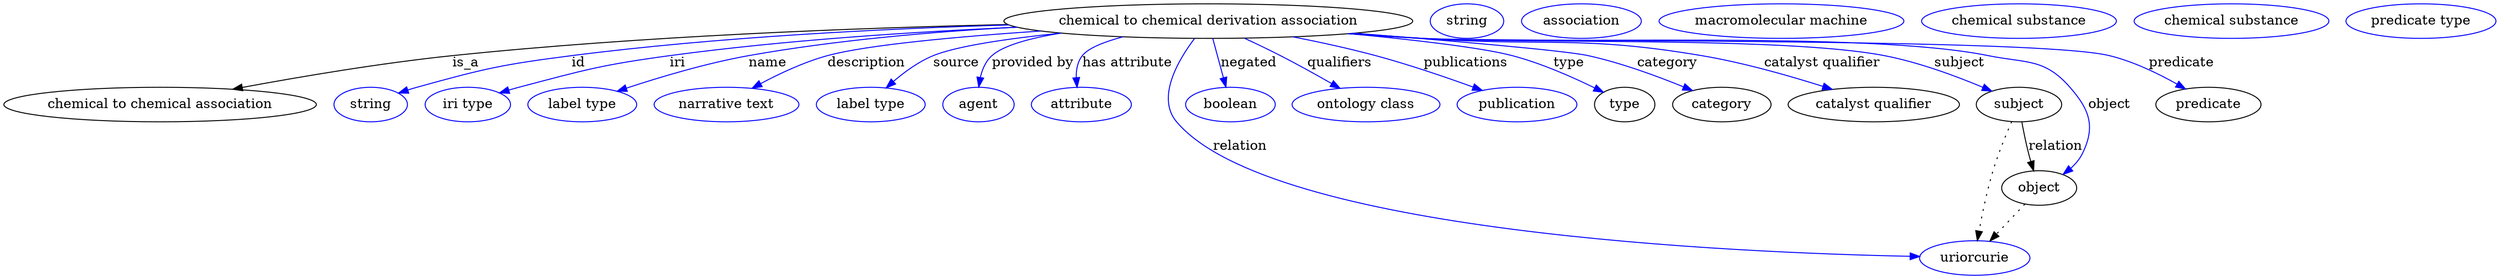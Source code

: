 digraph {
	graph [bb="0,0,2098.5,283"];
	node [label="\N"];
	"chemical to chemical derivation association"	 [height=0.5,
		label="chemical to chemical derivation association",
		pos="1021,265",
		width=4.6218];
	"chemical to chemical association"	 [height=0.5,
		pos="128.04,178",
		width=3.5566];
	"chemical to chemical derivation association" -> "chemical to chemical association"	 [label=is_a,
		lp="388.04,221.5",
		pos="e,191.58,193.69 864.39,258.88 704.61,252.16 467.68,240.75 377.04,229 317.47,221.28 250.85,207.35 201.52,196"];
	id	 [color=blue,
		height=0.5,
		label=string,
		pos="305.04,178",
		width=0.84854];
	"chemical to chemical derivation association" -> id	 [color=blue,
		label=id,
		lp="485.54,221.5",
		pos="e,328.86,189.58 868.2,257.79 734.96,250.96 552.08,240.12 480.04,229 418.99,219.58 403.45,216.09 345.04,196 342.79,195.23 340.5,194.37 \
338.2,193.47",
		style=solid];
	iri	 [color=blue,
		height=0.5,
		label="iri type",
		pos="390.04,178",
		width=1.011];
	"chemical to chemical derivation association" -> iri	 [color=blue,
		label=iri,
		lp="570.54,221.5",
		pos="e,418.06,189.59 862.91,259.31 774.53,254.44 662.65,245.47 564.04,229 506.09,219.32 491.94,214.07 436.04,196 433.28,195.11 430.46,\
194.14 427.62,193.13",
		style=solid];
	name	 [color=blue,
		height=0.5,
		label="label type",
		pos="490.04,178",
		width=1.2638];
	"chemical to chemical derivation association" -> name	 [color=blue,
		label=name,
		lp="648.54,221.5",
		pos="e,520.62,191.43 879.27,255.56 788.2,248.78 678.7,239.09 633.04,229 597.35,221.11 558.38,206.81 530.14,195.35",
		style=solid];
	description	 [color=blue,
		height=0.5,
		label="narrative text",
		pos="611.04,178",
		width=1.6068];
	"chemical to chemical derivation association" -> description	 [color=blue,
		label=description,
		lp="732.54,221.5",
		pos="e,634.54,194.64 883.24,254.87 812.95,248.62 735.39,239.74 702.04,229 681.38,222.35 660.13,210.75 643.36,200.3",
		style=solid];
	source	 [color=blue,
		height=0.5,
		label="label type",
		pos="732.04,178",
		width=1.2638];
	"chemical to chemical derivation association" -> source	 [color=blue,
		label=source,
		lp="808.04,221.5",
		pos="e,746.97,195.52 901.06,252.47 855.75,246.44 810.26,238.47 790.04,229 776.68,222.75 764.1,212.46 754.09,202.75",
		style=solid];
	"provided by"	 [color=blue,
		height=0.5,
		label=agent,
		pos="825.04,178",
		width=0.83048];
	"chemical to chemical derivation association" -> "provided by"	 [color=blue,
		label="provided by",
		lp="872.04,221.5",
		pos="e,825.41,196 905.54,251.94 876.16,246.5 849.83,239.03 839.04,229 832.63,223.04 829.06,214.46 827.09,206.02",
		style=solid];
	"has attribute"	 [color=blue,
		height=0.5,
		label=attribute,
		pos="913.04,178",
		width=1.1193];
	"chemical to chemical derivation association" -> "has attribute"	 [color=blue,
		label="has attribute",
		lp="947.54,221.5",
		pos="e,908.58,196.16 952.13,248.56 934.69,242.96 919.37,236.27 914.04,229 909.3,222.55 907.79,214.29 907.81,206.31",
		style=solid];
	relation	 [color=blue,
		height=0.5,
		label=uriorcurie,
		pos="1687,18",
		width=1.2638];
	"chemical to chemical derivation association" -> relation	 [color=blue,
		label=relation,
		lp="1060,134.5",
		pos="e,1641.8,20.188 1009.4,246.91 996.46,224.12 979.73,184.94 1000,160 1079.9,61.9 1482.6,29.502 1631.6,20.776",
		style=solid];
	negated	 [color=blue,
		height=0.5,
		label=boolean,
		pos="1047,178",
		width=1.0652];
	"chemical to chemical derivation association" -> negated	 [color=blue,
		label=negated,
		lp="1057.5,221.5",
		pos="e,1041.7,196 1026.4,246.97 1030,235.08 1034.7,219.25 1038.7,205.76",
		style=solid];
	qualifiers	 [color=blue,
		height=0.5,
		label="ontology class",
		pos="1165,178",
		width=1.7151];
	"chemical to chemical derivation association" -> qualifiers	 [color=blue,
		label=qualifiers,
		lp="1132,221.5",
		pos="e,1138.9,194.51 1052.1,247.24 1062,241.48 1073,235.03 1083,229 1098.6,219.63 1115.7,209.04 1130.3,199.95",
		style=solid];
	publications	 [color=blue,
		height=0.5,
		label=publication,
		pos="1295,178",
		width=1.3902];
	"chemical to chemical derivation association" -> publications	 [color=blue,
		label=publications,
		lp="1236.5,221.5",
		pos="e,1262.3,191.76 1091.8,248.65 1114.4,242.97 1139.4,236.2 1162,229 1192.9,219.19 1226.9,206.09 1252.8,195.63",
		style=solid];
	type	 [height=0.5,
		pos="1390,178",
		width=0.75];
	"chemical to chemical derivation association" -> type	 [color=blue,
		label=type,
		lp="1329,221.5",
		pos="e,1368.9,189.57 1147.8,253.27 1188.5,247.83 1233.6,240.03 1274,229 1304.3,220.74 1336.9,205.86 1359.7,194.29",
		style=solid];
	category	 [height=0.5,
		pos="1476,178",
		width=1.1374];
	"chemical to chemical derivation association" -> category	 [color=blue,
		label=category,
		lp="1416.5,221.5",
		pos="e,1448.1,191.34 1140.8,252.42 1228.9,243.06 1334.9,231.49 1345,229 1377.6,221 1413,206.89 1438.7,195.53",
		style=solid];
	"catalyst qualifier"	 [height=0.5,
		pos="1604,178",
		width=1.9318];
	"chemical to chemical derivation association" -> "catalyst qualifier"	 [color=blue,
		label="catalyst qualifier",
		lp="1548.5,221.5",
		pos="e,1565.6,193.09 1139.6,252.32 1158.5,250.44 1177.8,248.6 1196,247 1306.1,237.35 1335.5,249.93 1444,229 1482.4,221.6 1524.4,207.98 \
1555.8,196.67",
		style=solid];
	subject	 [height=0.5,
		pos="1727,178",
		width=0.99297];
	"chemical to chemical derivation association" -> subject	 [color=blue,
		label=subject,
		lp="1665.5,221.5",
		pos="e,1701.7,191.02 1137.2,252.1 1156.8,250.2 1177,248.4 1196,247 1285.2,240.42 1510.5,247.43 1598,229 1631.3,222 1667,207.25 1692.4,\
195.4",
		style=solid];
	object	 [height=0.5,
		pos="1747,91",
		width=0.9027];
	"chemical to chemical derivation association" -> object	 [color=blue,
		label=object,
		lp="1807,178",
		pos="e,1767.2,105.27 1136.7,252.01 1156.5,250.1 1176.8,248.34 1196,247 1305.4,239.39 1581.8,251.58 1689,229 1727.9,220.82 1746.3,226.22 \
1772,196 1792.2,172.3 1796.1,155.68 1784,127 1781.8,121.74 1778.4,116.86 1774.5,112.51",
		style=solid];
	predicate	 [height=0.5,
		pos="1894,178",
		width=1.1916];
	"chemical to chemical derivation association" -> predicate	 [color=blue,
		label=predicate,
		lp="1868,221.5",
		pos="e,1874.9,194.24 1136.3,251.94 1156.2,250.03 1176.7,248.28 1196,247 1264.5,242.49 1747.4,248.98 1813,229 1832.4,223.09 1851.8,211.23 \
1866.7,200.43",
		style=solid];
	association_type	 [color=blue,
		height=0.5,
		label=string,
		pos="1236,265",
		width=0.84854];
	association_category	 [color=blue,
		height=0.5,
		label=association,
		pos="1335,265",
		width=1.3902];
	"chemical to chemical derivation association_catalyst qualifier"	 [color=blue,
		height=0.5,
		label="macromolecular machine",
		pos="1504,265",
		width=2.8164];
	subject -> relation	 [pos="e,1690.3,36.239 1721.1,159.97 1716.6,146.12 1710.5,126.47 1706,109 1700.7,88.088 1695.7,64.188 1692.2,46.13",
		style=dotted];
	subject -> object	 [label=relation,
		lp="1759,134.5",
		pos="e,1742.9,109 1731.2,159.97 1733.9,148.08 1737.6,132.25 1740.7,118.76"];
	"chemical to chemical derivation association_subject"	 [color=blue,
		height=0.5,
		label="chemical substance",
		pos="1703,265",
		width=2.2026];
	object -> relation	 [pos="e,1701.2,35.261 1733.4,74.435 1725.8,65.207 1716.2,53.528 1707.7,43.191",
		style=dotted];
	"chemical to chemical derivation association_object"	 [color=blue,
		height=0.5,
		label="chemical substance",
		pos="1880,265",
		width=2.2026];
	"chemical to chemical derivation association_predicate"	 [color=blue,
		height=0.5,
		label="predicate type",
		pos="2038,265",
		width=1.679];
}
